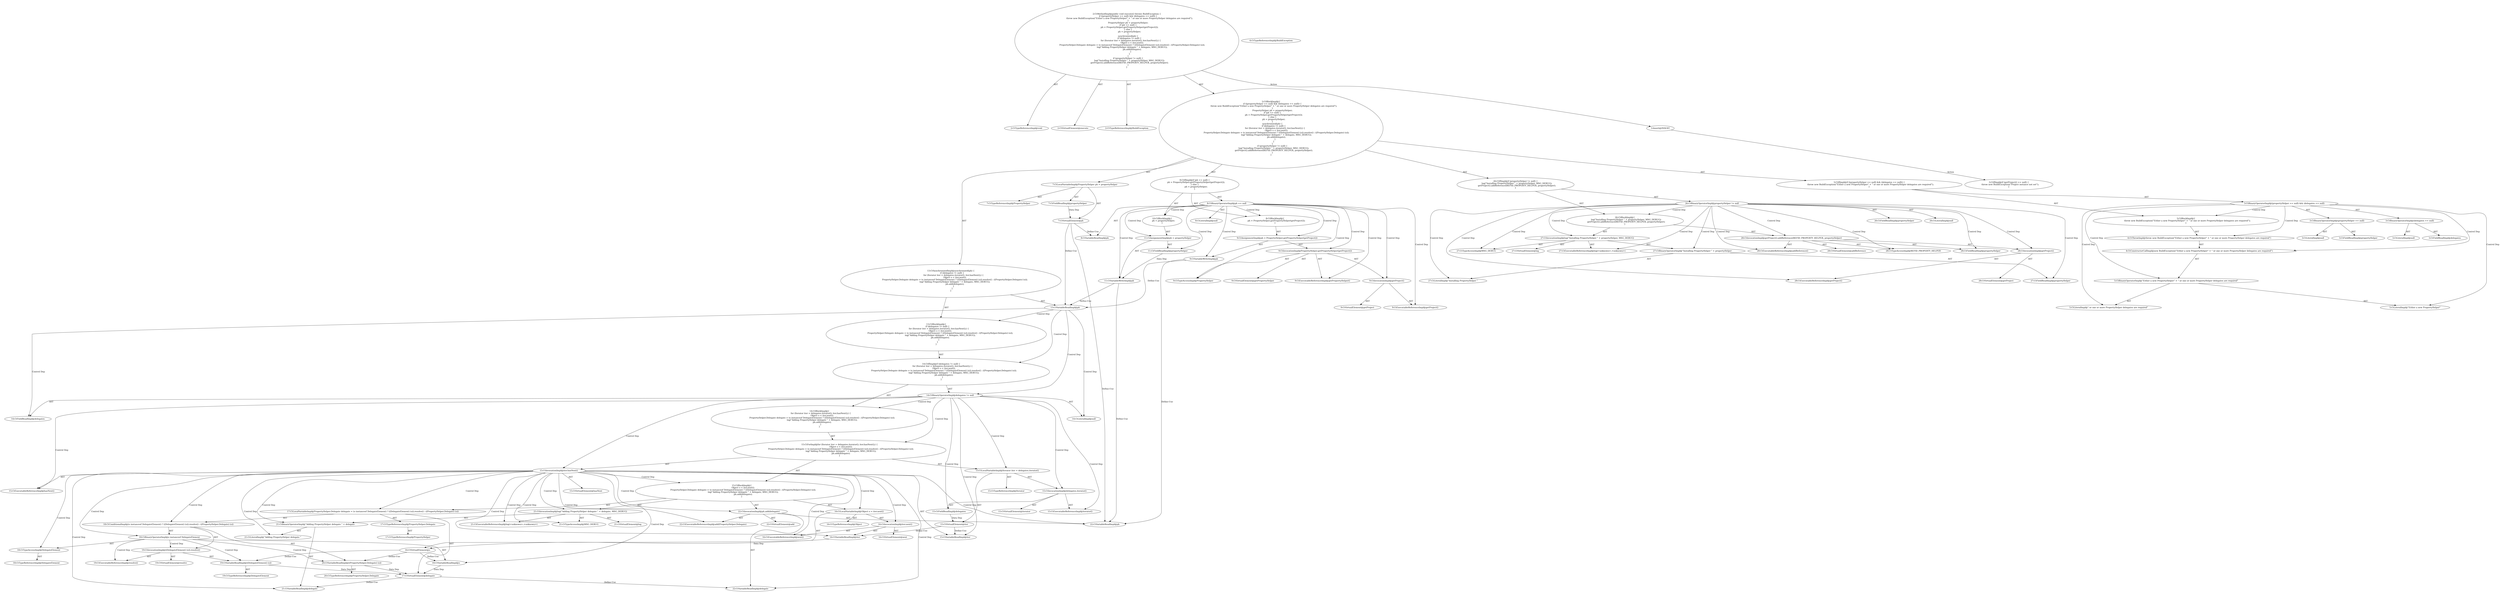 digraph "execute#?" {
0 [label="2:CtTypeReferenceImpl@void" shape=ellipse]
1 [label="2:CtVirtualElement@execute" shape=ellipse]
2 [label="2:CtTypeReferenceImpl@BuildException" shape=ellipse]
3 [label="3:CtFieldReadImpl@propertyHelper" shape=ellipse]
4 [label="3:CtLiteralImpl@null" shape=ellipse]
5 [label="3:CtBinaryOperatorImpl@(propertyHelper == null)" shape=ellipse]
6 [label="3:CtFieldReadImpl@delegates" shape=ellipse]
7 [label="3:CtLiteralImpl@null" shape=ellipse]
8 [label="3:CtBinaryOperatorImpl@(delegates == null)" shape=ellipse]
9 [label="3:CtBinaryOperatorImpl@(propertyHelper == null) && (delegates == null)" shape=ellipse]
10 [label="4:CtTypeReferenceImpl@BuildException" shape=ellipse]
11 [label="5:CtLiteralImpl@\"Either a new PropertyHelper\"" shape=ellipse]
12 [label="5:CtLiteralImpl@\" or one or more PropertyHelper delegates are required\"" shape=ellipse]
13 [label="5:CtBinaryOperatorImpl@\"Either a new PropertyHelper\" + \" or one or more PropertyHelper delegates are required\"" shape=ellipse]
14 [label="4:CtConstructorCallImpl@new BuildException(\"Either a new PropertyHelper\" + \" or one or more PropertyHelper delegates are required\")" shape=ellipse]
15 [label="4:CtThrowImpl@throw new BuildException(\"Either a new PropertyHelper\" + \" or one or more PropertyHelper delegates are required\")" shape=ellipse]
16 [label="3:CtBlockImpl@\{
    throw new BuildException(\"Either a new PropertyHelper\" + \" or one or more PropertyHelper delegates are required\");
\}" shape=ellipse]
17 [label="3:CtIfImpl@if ((propertyHelper == null) && (delegates == null)) \{
    throw new BuildException(\"Either a new PropertyHelper\" + \" or one or more PropertyHelper delegates are required\");
\}" shape=ellipse]
18 [label="7:CtTypeReferenceImpl@PropertyHelper" shape=ellipse]
19 [label="7:CtFieldReadImpl@propertyHelper" shape=ellipse]
20 [label="7:CtVirtualElement@ph" shape=ellipse]
21 [label="7:CtLocalVariableImpl@PropertyHelper ph = propertyHelper" shape=ellipse]
22 [label="8:CtVariableReadImpl@ph" shape=ellipse]
23 [label="8:CtLiteralImpl@null" shape=ellipse]
24 [label="8:CtBinaryOperatorImpl@ph == null" shape=ellipse]
25 [label="9:CtVariableWriteImpl@ph" shape=ellipse]
26 [label="9:CtExecutableReferenceImpl@getPropertyHelper()" shape=ellipse]
27 [label="9:CtVirtualElement@getPropertyHelper" shape=ellipse]
28 [label="9:CtTypeAccessImpl@PropertyHelper" shape=ellipse]
29 [label="9:CtExecutableReferenceImpl@getProject()" shape=ellipse]
30 [label="9:CtVirtualElement@getProject" shape=ellipse]
31 [label="9:CtInvocationImpl@getProject()" shape=ellipse]
32 [label="9:CtInvocationImpl@PropertyHelper.getPropertyHelper(getProject())" shape=ellipse]
33 [label="9:CtAssignmentImpl@ph = PropertyHelper.getPropertyHelper(getProject())" shape=ellipse]
34 [label="8:CtBlockImpl@\{
    ph = PropertyHelper.getPropertyHelper(getProject());
\}" shape=ellipse]
35 [label="11:CtVariableWriteImpl@ph" shape=ellipse]
36 [label="11:CtFieldReadImpl@propertyHelper" shape=ellipse]
37 [label="11:CtAssignmentImpl@ph = propertyHelper" shape=ellipse]
38 [label="10:CtBlockImpl@\{
    ph = propertyHelper;
\}" shape=ellipse]
39 [label="8:CtIfImpl@if (ph == null) \{
    ph = PropertyHelper.getPropertyHelper(getProject());
\} else \{
    ph = propertyHelper;
\}" shape=ellipse]
40 [label="13:CtVariableReadImpl@ph" shape=ellipse]
41 [label="14:CtFieldReadImpl@delegates" shape=ellipse]
42 [label="14:CtLiteralImpl@null" shape=ellipse]
43 [label="14:CtBinaryOperatorImpl@delegates != null" shape=ellipse]
44 [label="15:CtTypeReferenceImpl@Iterator" shape=ellipse]
45 [label="15:CtExecutableReferenceImpl@iterator()" shape=ellipse]
46 [label="15:CtVirtualElement@iterator" shape=ellipse]
47 [label="15:CtFieldReadImpl@delegates" shape=ellipse]
48 [label="15:CtInvocationImpl@delegates.iterator()" shape=ellipse]
49 [label="15:CtVirtualElement@iter" shape=ellipse]
50 [label="15:CtLocalVariableImpl@Iterator iter = delegates.iterator()" shape=ellipse]
51 [label="15:CtExecutableReferenceImpl@hasNext()" shape=ellipse]
52 [label="15:CtVirtualElement@hasNext" shape=ellipse]
53 [label="15:CtVariableReadImpl@iter" shape=ellipse]
54 [label="15:CtInvocationImpl@iter.hasNext()" shape=ellipse]
55 [label="16:CtTypeReferenceImpl@Object" shape=ellipse]
56 [label="16:CtExecutableReferenceImpl@next()" shape=ellipse]
57 [label="16:CtVirtualElement@next" shape=ellipse]
58 [label="16:CtVariableReadImpl@iter" shape=ellipse]
59 [label="16:CtInvocationImpl@iter.next()" shape=ellipse]
60 [label="16:CtVirtualElement@o" shape=ellipse]
61 [label="16:CtLocalVariableImpl@Object o = iter.next()" shape=ellipse]
62 [label="17:CtTypeReferenceImpl@PropertyHelper.Delegate" shape=ellipse]
63 [label="17:CtTypeReferenceImpl@PropertyHelper" shape=ellipse]
64 [label="18:CtVariableReadImpl@o" shape=ellipse]
65 [label="18:CtTypeAccessImpl@DelegateElement" shape=ellipse]
66 [label="18:CtTypeReferenceImpl@DelegateElement" shape=ellipse]
67 [label="18:CtBinaryOperatorImpl@o instanceof DelegateElement" shape=ellipse]
68 [label="19:CtExecutableReferenceImpl@resolve()" shape=ellipse]
69 [label="19:CtVirtualElement@resolve" shape=ellipse]
70 [label="19:CtVariableReadImpl@((DelegateElement) (o))" shape=ellipse]
71 [label="19:CtTypeReferenceImpl@DelegateElement" shape=ellipse]
72 [label="19:CtInvocationImpl@((DelegateElement) (o)).resolve()" shape=ellipse]
73 [label="20:CtVariableReadImpl@((PropertyHelper.Delegate) (o))" shape=ellipse]
74 [label="20:CtTypeReferenceImpl@PropertyHelper.Delegate" shape=ellipse]
75 [label="18:CtConditionalImpl@(o instanceof DelegateElement) ? ((DelegateElement) (o)).resolve() : ((PropertyHelper.Delegate) (o))" shape=ellipse]
76 [label="17:CtVirtualElement@delegate" shape=ellipse]
77 [label="17:CtLocalVariableImpl@PropertyHelper.Delegate delegate = (o instanceof DelegateElement) ? ((DelegateElement) (o)).resolve() : ((PropertyHelper.Delegate) (o))" shape=ellipse]
78 [label="21:CtExecutableReferenceImpl@log(<unknown>,<unknown>)" shape=ellipse]
79 [label="21:CtVirtualElement@log" shape=ellipse]
80 [label="21:CtLiteralImpl@\"Adding PropertyHelper delegate \"" shape=ellipse]
81 [label="21:CtVariableReadImpl@delegate" shape=ellipse]
82 [label="21:CtBinaryOperatorImpl@\"Adding PropertyHelper delegate \" + delegate" shape=ellipse]
83 [label="21:CtTypeAccessImpl@MSG_DEBUG" shape=ellipse]
84 [label="21:CtInvocationImpl@log(\"Adding PropertyHelper delegate \" + delegate, MSG_DEBUG)" shape=ellipse]
85 [label="22:CtExecutableReferenceImpl@add(PropertyHelper.Delegate)" shape=ellipse]
86 [label="22:CtVirtualElement@add" shape=ellipse]
87 [label="22:CtVariableReadImpl@ph" shape=ellipse]
88 [label="22:CtVariableReadImpl@delegate" shape=ellipse]
89 [label="22:CtInvocationImpl@ph.add(delegate)" shape=ellipse]
90 [label="15:CtBlockImpl@\{
    Object o = iter.next();
    PropertyHelper.Delegate delegate = (o instanceof DelegateElement) ? ((DelegateElement) (o)).resolve() : ((PropertyHelper.Delegate) (o));
    log(\"Adding PropertyHelper delegate \" + delegate, MSG_DEBUG);
    ph.add(delegate);
\}" shape=ellipse]
91 [label="15:CtForImpl@for (Iterator iter = delegates.iterator(); iter.hasNext();) \{
    Object o = iter.next();
    PropertyHelper.Delegate delegate = (o instanceof DelegateElement) ? ((DelegateElement) (o)).resolve() : ((PropertyHelper.Delegate) (o));
    log(\"Adding PropertyHelper delegate \" + delegate, MSG_DEBUG);
    ph.add(delegate);
\}" shape=ellipse]
92 [label="14:CtBlockImpl@\{
    for (Iterator iter = delegates.iterator(); iter.hasNext();) \{
        Object o = iter.next();
        PropertyHelper.Delegate delegate = (o instanceof DelegateElement) ? ((DelegateElement) (o)).resolve() : ((PropertyHelper.Delegate) (o));
        log(\"Adding PropertyHelper delegate \" + delegate, MSG_DEBUG);
        ph.add(delegate);
    \}
\}" shape=ellipse]
93 [label="14:CtIfImpl@if (delegates != null) \{
    for (Iterator iter = delegates.iterator(); iter.hasNext();) \{
        Object o = iter.next();
        PropertyHelper.Delegate delegate = (o instanceof DelegateElement) ? ((DelegateElement) (o)).resolve() : ((PropertyHelper.Delegate) (o));
        log(\"Adding PropertyHelper delegate \" + delegate, MSG_DEBUG);
        ph.add(delegate);
    \}
\}" shape=ellipse]
94 [label="13:CtBlockImpl@\{
    if (delegates != null) \{
        for (Iterator iter = delegates.iterator(); iter.hasNext();) \{
            Object o = iter.next();
            PropertyHelper.Delegate delegate = (o instanceof DelegateElement) ? ((DelegateElement) (o)).resolve() : ((PropertyHelper.Delegate) (o));
            log(\"Adding PropertyHelper delegate \" + delegate, MSG_DEBUG);
            ph.add(delegate);
        \}
    \}
\}" shape=ellipse]
95 [label="13:CtSynchronizedImpl@synchronized(ph) \{
    if (delegates != null) \{
        for (Iterator iter = delegates.iterator(); iter.hasNext();) \{
            Object o = iter.next();
            PropertyHelper.Delegate delegate = (o instanceof DelegateElement) ? ((DelegateElement) (o)).resolve() : ((PropertyHelper.Delegate) (o));
            log(\"Adding PropertyHelper delegate \" + delegate, MSG_DEBUG);
            ph.add(delegate);
        \}
    \}
\}" shape=ellipse]
96 [label="26:CtFieldReadImpl@propertyHelper" shape=ellipse]
97 [label="26:CtLiteralImpl@null" shape=ellipse]
98 [label="26:CtBinaryOperatorImpl@propertyHelper != null" shape=ellipse]
99 [label="27:CtExecutableReferenceImpl@log(<unknown>,<unknown>)" shape=ellipse]
100 [label="27:CtVirtualElement@log" shape=ellipse]
101 [label="27:CtLiteralImpl@\"Installing PropertyHelper \"" shape=ellipse]
102 [label="27:CtFieldReadImpl@propertyHelper" shape=ellipse]
103 [label="27:CtBinaryOperatorImpl@\"Installing PropertyHelper \" + propertyHelper" shape=ellipse]
104 [label="27:CtTypeAccessImpl@MSG_DEBUG" shape=ellipse]
105 [label="27:CtInvocationImpl@log(\"Installing PropertyHelper \" + propertyHelper, MSG_DEBUG)" shape=ellipse]
106 [label="28:CtExecutableReferenceImpl@addReference()" shape=ellipse]
107 [label="28:CtVirtualElement@addReference" shape=ellipse]
108 [label="28:CtExecutableReferenceImpl@getProject()" shape=ellipse]
109 [label="28:CtVirtualElement@getProject" shape=ellipse]
110 [label="28:CtInvocationImpl@getProject()" shape=ellipse]
111 [label="28:CtTypeAccessImpl@REFID_PROPERTY_HELPER" shape=ellipse]
112 [label="28:CtFieldReadImpl@propertyHelper" shape=ellipse]
113 [label="28:CtInvocationImpl@getProject().addReference(REFID_PROPERTY_HELPER, propertyHelper)" shape=ellipse]
114 [label="26:CtBlockImpl@\{
    log(\"Installing PropertyHelper \" + propertyHelper, MSG_DEBUG);
    getProject().addReference(REFID_PROPERTY_HELPER, propertyHelper);
\}" shape=ellipse]
115 [label="26:CtIfImpl@if (propertyHelper != null) \{
    log(\"Installing PropertyHelper \" + propertyHelper, MSG_DEBUG);
    getProject().addReference(REFID_PROPERTY_HELPER, propertyHelper);
\}" shape=ellipse]
116 [label="2:CtBlockImpl@\{
    if ((propertyHelper == null) && (delegates == null)) \{
        throw new BuildException(\"Either a new PropertyHelper\" + \" or one or more PropertyHelper delegates are required\");
    \}
    PropertyHelper ph = propertyHelper;
    if (ph == null) \{
        ph = PropertyHelper.getPropertyHelper(getProject());
    \} else \{
        ph = propertyHelper;
    \}
    synchronized(ph) \{
        if (delegates != null) \{
            for (Iterator iter = delegates.iterator(); iter.hasNext();) \{
                Object o = iter.next();
                PropertyHelper.Delegate delegate = (o instanceof DelegateElement) ? ((DelegateElement) (o)).resolve() : ((PropertyHelper.Delegate) (o));
                log(\"Adding PropertyHelper delegate \" + delegate, MSG_DEBUG);
                ph.add(delegate);
            \}
        \}
    \}
    if (propertyHelper != null) \{
        log(\"Installing PropertyHelper \" + propertyHelper, MSG_DEBUG);
        getProject().addReference(REFID_PROPERTY_HELPER, propertyHelper);
    \}
\}" shape=ellipse]
117 [label="2:CtMethodImpl@public void execute() throws BuildException \{
    if ((propertyHelper == null) && (delegates == null)) \{
        throw new BuildException(\"Either a new PropertyHelper\" + \" or one or more PropertyHelper delegates are required\");
    \}
    PropertyHelper ph = propertyHelper;
    if (ph == null) \{
        ph = PropertyHelper.getPropertyHelper(getProject());
    \} else \{
        ph = propertyHelper;
    \}
    synchronized(ph) \{
        if (delegates != null) \{
            for (Iterator iter = delegates.iterator(); iter.hasNext();) \{
                Object o = iter.next();
                PropertyHelper.Delegate delegate = (o instanceof DelegateElement) ? ((DelegateElement) (o)).resolve() : ((PropertyHelper.Delegate) (o));
                log(\"Adding PropertyHelper delegate \" + delegate, MSG_DEBUG);
                ph.add(delegate);
            \}
        \}
    \}
    if (propertyHelper != null) \{
        log(\"Installing PropertyHelper \" + propertyHelper, MSG_DEBUG);
        getProject().addReference(REFID_PROPERTY_HELPER, propertyHelper);
    \}
\}" shape=ellipse]
118 [label="3:Insert@INSERT" shape=ellipse]
119 [label="3:CtIfImpl@if (getProject() == null) \{
    throw new BuildException(\"Project instance not set\");
\}" shape=ellipse]
5 -> 3 [label="AST"];
5 -> 4 [label="AST"];
8 -> 6 [label="AST"];
8 -> 7 [label="AST"];
9 -> 5 [label="AST"];
9 -> 8 [label="AST"];
9 -> 16 [label="Control Dep"];
9 -> 15 [label="Control Dep"];
9 -> 14 [label="Control Dep"];
9 -> 13 [label="Control Dep"];
9 -> 11 [label="Control Dep"];
9 -> 12 [label="Control Dep"];
13 -> 11 [label="AST"];
13 -> 12 [label="AST"];
14 -> 13 [label="AST"];
15 -> 14 [label="AST"];
16 -> 15 [label="AST"];
17 -> 9 [label="AST"];
17 -> 16 [label="AST"];
19 -> 20 [label="Data Dep"];
20 -> 22 [label="Define-Use"];
20 -> 40 [label="Define-Use"];
20 -> 87 [label="Define-Use"];
21 -> 20 [label="AST"];
21 -> 18 [label="AST"];
21 -> 19 [label="AST"];
24 -> 22 [label="AST"];
24 -> 23 [label="AST"];
24 -> 34 [label="Control Dep"];
24 -> 33 [label="Control Dep"];
24 -> 25 [label="Control Dep"];
24 -> 32 [label="Control Dep"];
24 -> 26 [label="Control Dep"];
24 -> 28 [label="Control Dep"];
24 -> 31 [label="Control Dep"];
24 -> 29 [label="Control Dep"];
24 -> 38 [label="Control Dep"];
24 -> 37 [label="Control Dep"];
24 -> 35 [label="Control Dep"];
24 -> 36 [label="Control Dep"];
25 -> 40 [label="Define-Use"];
25 -> 87 [label="Define-Use"];
31 -> 30 [label="AST"];
31 -> 29 [label="AST"];
32 -> 27 [label="AST"];
32 -> 28 [label="AST"];
32 -> 26 [label="AST"];
32 -> 31 [label="AST"];
33 -> 25 [label="AST"];
33 -> 32 [label="AST"];
34 -> 33 [label="AST"];
35 -> 40 [label="Define-Use"];
35 -> 87 [label="Define-Use"];
36 -> 35 [label="Data Dep"];
37 -> 35 [label="AST"];
37 -> 36 [label="AST"];
38 -> 37 [label="AST"];
39 -> 24 [label="AST"];
39 -> 34 [label="AST"];
39 -> 38 [label="AST"];
40 -> 94 [label="Control Dep"];
40 -> 93 [label="Control Dep"];
40 -> 43 [label="Control Dep"];
40 -> 41 [label="Control Dep"];
40 -> 42 [label="Control Dep"];
43 -> 41 [label="AST"];
43 -> 42 [label="AST"];
43 -> 92 [label="Control Dep"];
43 -> 91 [label="Control Dep"];
43 -> 50 [label="Control Dep"];
43 -> 48 [label="Control Dep"];
43 -> 45 [label="Control Dep"];
43 -> 47 [label="Control Dep"];
43 -> 54 [label="Control Dep"];
43 -> 51 [label="Control Dep"];
43 -> 53 [label="Control Dep"];
47 -> 49 [label="Data Dep"];
48 -> 46 [label="AST"];
48 -> 47 [label="AST"];
48 -> 45 [label="AST"];
49 -> 53 [label="Define-Use"];
49 -> 58 [label="Define-Use"];
50 -> 49 [label="AST"];
50 -> 44 [label="AST"];
50 -> 48 [label="AST"];
54 -> 52 [label="AST"];
54 -> 53 [label="AST"];
54 -> 51 [label="AST"];
54 -> 90 [label="Control Dep"];
54 -> 61 [label="Control Dep"];
54 -> 59 [label="Control Dep"];
54 -> 56 [label="Control Dep"];
54 -> 58 [label="Control Dep"];
54 -> 77 [label="Control Dep"];
54 -> 75 [label="Control Dep"];
54 -> 67 [label="Control Dep"];
54 -> 64 [label="Control Dep"];
54 -> 65 [label="Control Dep"];
54 -> 84 [label="Control Dep"];
54 -> 78 [label="Control Dep"];
54 -> 82 [label="Control Dep"];
54 -> 80 [label="Control Dep"];
54 -> 81 [label="Control Dep"];
54 -> 83 [label="Control Dep"];
54 -> 89 [label="Control Dep"];
54 -> 85 [label="Control Dep"];
54 -> 87 [label="Control Dep"];
54 -> 88 [label="Control Dep"];
58 -> 60 [label="Data Dep"];
59 -> 57 [label="AST"];
59 -> 58 [label="AST"];
59 -> 56 [label="AST"];
60 -> 64 [label="Define-Use"];
60 -> 70 [label="Define-Use"];
60 -> 73 [label="Define-Use"];
61 -> 60 [label="AST"];
61 -> 55 [label="AST"];
61 -> 59 [label="AST"];
62 -> 63 [label="AST"];
64 -> 76 [label="Data Dep"];
65 -> 66 [label="AST"];
67 -> 64 [label="AST"];
67 -> 65 [label="AST"];
67 -> 72 [label="Control Dep"];
67 -> 68 [label="Control Dep"];
67 -> 70 [label="Control Dep"];
67 -> 73 [label="Control Dep"];
70 -> 71 [label="AST"];
70 -> 76 [label="Data Dep"];
72 -> 69 [label="AST"];
72 -> 70 [label="AST"];
72 -> 68 [label="AST"];
73 -> 74 [label="AST"];
73 -> 76 [label="Data Dep"];
75 -> 67 [label="AST"];
75 -> 72 [label="AST"];
75 -> 73 [label="AST"];
76 -> 81 [label="Define-Use"];
76 -> 88 [label="Define-Use"];
77 -> 76 [label="AST"];
77 -> 62 [label="AST"];
77 -> 75 [label="AST"];
82 -> 80 [label="AST"];
82 -> 81 [label="AST"];
84 -> 79 [label="AST"];
84 -> 78 [label="AST"];
84 -> 82 [label="AST"];
84 -> 83 [label="AST"];
89 -> 86 [label="AST"];
89 -> 87 [label="AST"];
89 -> 85 [label="AST"];
89 -> 88 [label="AST"];
90 -> 61 [label="AST"];
90 -> 77 [label="AST"];
90 -> 84 [label="AST"];
90 -> 89 [label="AST"];
91 -> 50 [label="AST"];
91 -> 54 [label="AST"];
91 -> 90 [label="AST"];
92 -> 91 [label="AST"];
93 -> 43 [label="AST"];
93 -> 92 [label="AST"];
94 -> 93 [label="AST"];
95 -> 40 [label="AST"];
95 -> 94 [label="AST"];
98 -> 96 [label="AST"];
98 -> 97 [label="AST"];
98 -> 114 [label="Control Dep"];
98 -> 105 [label="Control Dep"];
98 -> 99 [label="Control Dep"];
98 -> 103 [label="Control Dep"];
98 -> 101 [label="Control Dep"];
98 -> 102 [label="Control Dep"];
98 -> 104 [label="Control Dep"];
98 -> 113 [label="Control Dep"];
98 -> 106 [label="Control Dep"];
98 -> 110 [label="Control Dep"];
98 -> 108 [label="Control Dep"];
98 -> 111 [label="Control Dep"];
98 -> 112 [label="Control Dep"];
103 -> 101 [label="AST"];
103 -> 102 [label="AST"];
105 -> 100 [label="AST"];
105 -> 99 [label="AST"];
105 -> 103 [label="AST"];
105 -> 104 [label="AST"];
110 -> 109 [label="AST"];
110 -> 108 [label="AST"];
113 -> 107 [label="AST"];
113 -> 110 [label="AST"];
113 -> 106 [label="AST"];
113 -> 111 [label="AST"];
113 -> 112 [label="AST"];
114 -> 105 [label="AST"];
114 -> 113 [label="AST"];
115 -> 98 [label="AST"];
115 -> 114 [label="AST"];
116 -> 17 [label="AST"];
116 -> 21 [label="AST"];
116 -> 39 [label="AST"];
116 -> 95 [label="AST"];
116 -> 115 [label="AST"];
117 -> 1 [label="AST"];
117 -> 0 [label="AST"];
117 -> 2 [label="AST"];
117 -> 116 [label="AST"];
117 -> 118 [label="Action"];
118 -> 119 [label="Action"];
}